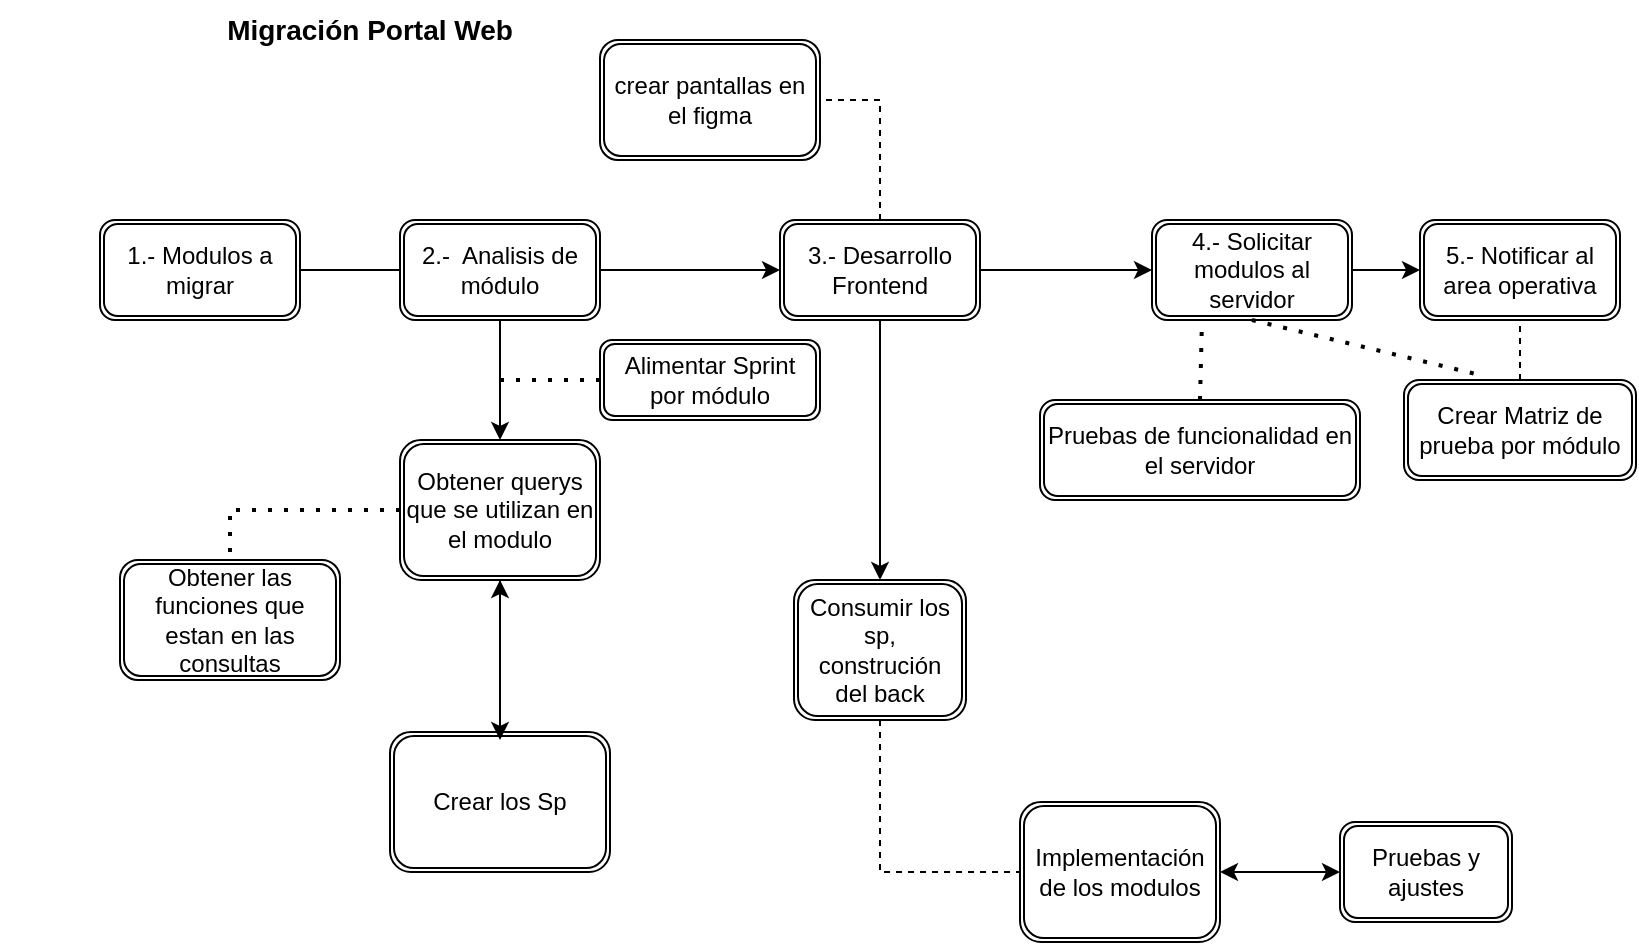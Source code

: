 <mxfile version="24.1.0" type="device">
  <diagram name="Página-1" id="y2MyDRsZHRYeEAr3EYyj">
    <mxGraphModel dx="1661" dy="1677" grid="1" gridSize="10" guides="1" tooltips="1" connect="1" arrows="1" fold="1" page="1" pageScale="1" pageWidth="827" pageHeight="1169" math="0" shadow="0">
      <root>
        <mxCell id="0" />
        <mxCell id="1" parent="0" />
        <mxCell id="-XCpeLoYGi3eG-vCvjcC-1" value="1.- Modulos a migrar" style="shape=ext;double=1;rounded=1;whiteSpace=wrap;html=1;" parent="1" vertex="1">
          <mxGeometry x="40" y="-910" width="100" height="50" as="geometry" />
        </mxCell>
        <mxCell id="-XCpeLoYGi3eG-vCvjcC-2" value="" style="endArrow=classic;html=1;rounded=0;exitX=1;exitY=0.5;exitDx=0;exitDy=0;" parent="1" source="-XCpeLoYGi3eG-vCvjcC-1" edge="1">
          <mxGeometry width="50" height="50" relative="1" as="geometry">
            <mxPoint x="360" y="-710" as="sourcePoint" />
            <mxPoint x="210" y="-885" as="targetPoint" />
          </mxGeometry>
        </mxCell>
        <mxCell id="-XCpeLoYGi3eG-vCvjcC-3" value="2.-&amp;nbsp; Analisis de módulo" style="shape=ext;double=1;rounded=1;whiteSpace=wrap;html=1;" parent="1" vertex="1">
          <mxGeometry x="190" y="-910" width="100" height="50" as="geometry" />
        </mxCell>
        <mxCell id="-XCpeLoYGi3eG-vCvjcC-8" value="" style="endArrow=classic;html=1;rounded=0;exitX=0.5;exitY=1;exitDx=0;exitDy=0;entryX=0.5;entryY=0;entryDx=0;entryDy=0;" parent="1" source="-XCpeLoYGi3eG-vCvjcC-3" target="-XCpeLoYGi3eG-vCvjcC-9" edge="1">
          <mxGeometry width="50" height="50" relative="1" as="geometry">
            <mxPoint x="320" y="-885" as="sourcePoint" />
            <mxPoint x="260" y="-810" as="targetPoint" />
          </mxGeometry>
        </mxCell>
        <mxCell id="-XCpeLoYGi3eG-vCvjcC-9" value="Obtener querys que se utilizan en el modulo" style="shape=ext;double=1;rounded=1;whiteSpace=wrap;html=1;" parent="1" vertex="1">
          <mxGeometry x="190" y="-800" width="100" height="70" as="geometry" />
        </mxCell>
        <mxCell id="-XCpeLoYGi3eG-vCvjcC-10" value="Obtener las funciones que estan en las consultas" style="shape=ext;double=1;rounded=1;whiteSpace=wrap;html=1;" parent="1" vertex="1">
          <mxGeometry x="50" y="-740" width="110" height="60" as="geometry" />
        </mxCell>
        <mxCell id="Bvt2-2GDxwBjdXyRdOmz-2" value="" style="edgeStyle=orthogonalEdgeStyle;rounded=0;orthogonalLoop=1;jettySize=auto;html=1;" parent="1" source="-XCpeLoYGi3eG-vCvjcC-14" target="-XCpeLoYGi3eG-vCvjcC-9" edge="1">
          <mxGeometry relative="1" as="geometry" />
        </mxCell>
        <mxCell id="-XCpeLoYGi3eG-vCvjcC-14" value="Crear los Sp" style="shape=ext;double=1;rounded=1;whiteSpace=wrap;html=1;" parent="1" vertex="1">
          <mxGeometry x="185" y="-654" width="110" height="70" as="geometry" />
        </mxCell>
        <mxCell id="-XCpeLoYGi3eG-vCvjcC-17" value="" style="endArrow=none;dashed=1;html=1;dashPattern=1 3;strokeWidth=2;rounded=0;exitX=0;exitY=0.5;exitDx=0;exitDy=0;entryX=0.5;entryY=0;entryDx=0;entryDy=0;" parent="1" source="-XCpeLoYGi3eG-vCvjcC-9" target="-XCpeLoYGi3eG-vCvjcC-10" edge="1">
          <mxGeometry width="50" height="50" relative="1" as="geometry">
            <mxPoint x="360" y="-710" as="sourcePoint" />
            <mxPoint x="410" y="-760" as="targetPoint" />
            <Array as="points">
              <mxPoint x="105" y="-765" />
            </Array>
          </mxGeometry>
        </mxCell>
        <mxCell id="-XCpeLoYGi3eG-vCvjcC-18" value="3.- Desarrollo Frontend" style="shape=ext;double=1;rounded=1;whiteSpace=wrap;html=1;" parent="1" vertex="1">
          <mxGeometry x="380" y="-910" width="100" height="50" as="geometry" />
        </mxCell>
        <mxCell id="-XCpeLoYGi3eG-vCvjcC-21" value="" style="endArrow=classic;html=1;rounded=0;exitX=1;exitY=0.5;exitDx=0;exitDy=0;entryX=0;entryY=0.5;entryDx=0;entryDy=0;" parent="1" source="-XCpeLoYGi3eG-vCvjcC-3" target="-XCpeLoYGi3eG-vCvjcC-18" edge="1">
          <mxGeometry width="50" height="50" relative="1" as="geometry">
            <mxPoint x="320" y="-885.5" as="sourcePoint" />
            <mxPoint x="390" y="-885" as="targetPoint" />
          </mxGeometry>
        </mxCell>
        <mxCell id="-XCpeLoYGi3eG-vCvjcC-22" value="Consumir los sp, construción del back" style="shape=ext;double=1;rounded=1;whiteSpace=wrap;html=1;" parent="1" vertex="1">
          <mxGeometry x="387" y="-730" width="86" height="70" as="geometry" />
        </mxCell>
        <mxCell id="-XCpeLoYGi3eG-vCvjcC-23" value="Implementación de los modulos" style="shape=ext;double=1;rounded=1;whiteSpace=wrap;html=1;" parent="1" vertex="1">
          <mxGeometry x="500" y="-619" width="100" height="70" as="geometry" />
        </mxCell>
        <mxCell id="-XCpeLoYGi3eG-vCvjcC-24" value="Pruebas y ajustes" style="shape=ext;double=1;rounded=1;whiteSpace=wrap;html=1;" parent="1" vertex="1">
          <mxGeometry x="660" y="-609" width="86" height="50" as="geometry" />
        </mxCell>
        <mxCell id="-XCpeLoYGi3eG-vCvjcC-25" value="" style="endArrow=classic;html=1;rounded=0;exitX=0.5;exitY=1;exitDx=0;exitDy=0;entryX=0.5;entryY=0;entryDx=0;entryDy=0;" parent="1" source="-XCpeLoYGi3eG-vCvjcC-18" target="-XCpeLoYGi3eG-vCvjcC-22" edge="1">
          <mxGeometry width="50" height="50" relative="1" as="geometry">
            <mxPoint x="540" y="-710" as="sourcePoint" />
            <mxPoint x="590" y="-760" as="targetPoint" />
          </mxGeometry>
        </mxCell>
        <mxCell id="-XCpeLoYGi3eG-vCvjcC-28" value="" style="endArrow=none;dashed=1;html=1;rounded=0;entryX=0;entryY=0.5;entryDx=0;entryDy=0;exitX=0.5;exitY=1;exitDx=0;exitDy=0;" parent="1" source="-XCpeLoYGi3eG-vCvjcC-22" target="-XCpeLoYGi3eG-vCvjcC-23" edge="1">
          <mxGeometry width="50" height="50" relative="1" as="geometry">
            <mxPoint x="446" y="-690" as="sourcePoint" />
            <mxPoint x="496" y="-740" as="targetPoint" />
            <Array as="points">
              <mxPoint x="430" y="-584" />
            </Array>
          </mxGeometry>
        </mxCell>
        <mxCell id="-XCpeLoYGi3eG-vCvjcC-29" value="" style="endArrow=classic;startArrow=classic;html=1;rounded=0;exitX=1;exitY=0.5;exitDx=0;exitDy=0;entryX=0;entryY=0.5;entryDx=0;entryDy=0;" parent="1" source="-XCpeLoYGi3eG-vCvjcC-23" target="-XCpeLoYGi3eG-vCvjcC-24" edge="1">
          <mxGeometry width="50" height="50" relative="1" as="geometry">
            <mxPoint x="540" y="-710" as="sourcePoint" />
            <mxPoint x="590" y="-760" as="targetPoint" />
          </mxGeometry>
        </mxCell>
        <mxCell id="-XCpeLoYGi3eG-vCvjcC-30" value="4.- Solicitar modulos al servidor" style="shape=ext;double=1;rounded=1;whiteSpace=wrap;html=1;" parent="1" vertex="1">
          <mxGeometry x="566" y="-910" width="100" height="50" as="geometry" />
        </mxCell>
        <mxCell id="-XCpeLoYGi3eG-vCvjcC-31" value="" style="endArrow=classic;html=1;rounded=0;exitX=1;exitY=0.5;exitDx=0;exitDy=0;entryX=0;entryY=0.5;entryDx=0;entryDy=0;" parent="1" source="-XCpeLoYGi3eG-vCvjcC-18" target="-XCpeLoYGi3eG-vCvjcC-30" edge="1">
          <mxGeometry width="50" height="50" relative="1" as="geometry">
            <mxPoint x="670" y="-710" as="sourcePoint" />
            <mxPoint x="720" y="-760" as="targetPoint" />
          </mxGeometry>
        </mxCell>
        <mxCell id="-XCpeLoYGi3eG-vCvjcC-32" value="Pruebas de funcionalidad en el servidor" style="shape=ext;double=1;rounded=1;whiteSpace=wrap;html=1;" parent="1" vertex="1">
          <mxGeometry x="510" y="-820" width="160" height="50" as="geometry" />
        </mxCell>
        <mxCell id="-XCpeLoYGi3eG-vCvjcC-33" value="5.- Notificar al area operativa" style="shape=ext;double=1;rounded=1;whiteSpace=wrap;html=1;" parent="1" vertex="1">
          <mxGeometry x="700" y="-910" width="100" height="50" as="geometry" />
        </mxCell>
        <mxCell id="-XCpeLoYGi3eG-vCvjcC-34" value="" style="endArrow=none;dashed=1;html=1;dashPattern=1 3;strokeWidth=2;rounded=0;entryX=0.25;entryY=1;entryDx=0;entryDy=0;exitX=0.5;exitY=0;exitDx=0;exitDy=0;" parent="1" source="-XCpeLoYGi3eG-vCvjcC-32" target="-XCpeLoYGi3eG-vCvjcC-30" edge="1">
          <mxGeometry width="50" height="50" relative="1" as="geometry">
            <mxPoint x="670" y="-710" as="sourcePoint" />
            <mxPoint x="720" y="-760" as="targetPoint" />
          </mxGeometry>
        </mxCell>
        <mxCell id="-XCpeLoYGi3eG-vCvjcC-35" value="" style="endArrow=classic;html=1;rounded=0;exitX=1;exitY=0.5;exitDx=0;exitDy=0;entryX=0;entryY=0.5;entryDx=0;entryDy=0;" parent="1" source="-XCpeLoYGi3eG-vCvjcC-30" target="-XCpeLoYGi3eG-vCvjcC-33" edge="1">
          <mxGeometry width="50" height="50" relative="1" as="geometry">
            <mxPoint x="670" y="-710" as="sourcePoint" />
            <mxPoint x="720" y="-760" as="targetPoint" />
          </mxGeometry>
        </mxCell>
        <mxCell id="-XCpeLoYGi3eG-vCvjcC-36" value="Crear Matriz de prueba por módulo" style="shape=ext;double=1;rounded=1;whiteSpace=wrap;html=1;" parent="1" vertex="1">
          <mxGeometry x="692" y="-830" width="116" height="50" as="geometry" />
        </mxCell>
        <mxCell id="-XCpeLoYGi3eG-vCvjcC-37" value="" style="endArrow=none;dashed=1;html=1;rounded=0;entryX=0.5;entryY=1;entryDx=0;entryDy=0;exitX=0.5;exitY=0;exitDx=0;exitDy=0;" parent="1" source="-XCpeLoYGi3eG-vCvjcC-36" target="-XCpeLoYGi3eG-vCvjcC-33" edge="1">
          <mxGeometry width="50" height="50" relative="1" as="geometry">
            <mxPoint x="430" y="-670" as="sourcePoint" />
            <mxPoint x="480" y="-720" as="targetPoint" />
          </mxGeometry>
        </mxCell>
        <mxCell id="-XCpeLoYGi3eG-vCvjcC-39" value="&lt;b&gt;&lt;font style=&quot;font-size: 14px;&quot;&gt;Migración Portal Web&lt;/font&gt;&lt;/b&gt;" style="text;html=1;align=center;verticalAlign=middle;whiteSpace=wrap;rounded=0;" parent="1" vertex="1">
          <mxGeometry x="-10" y="-1020" width="370" height="30" as="geometry" />
        </mxCell>
        <mxCell id="Bvt2-2GDxwBjdXyRdOmz-1" value="" style="endArrow=classic;html=1;rounded=0;exitX=0.5;exitY=1;exitDx=0;exitDy=0;entryX=0.5;entryY=0.057;entryDx=0;entryDy=0;entryPerimeter=0;" parent="1" source="-XCpeLoYGi3eG-vCvjcC-9" target="-XCpeLoYGi3eG-vCvjcC-14" edge="1">
          <mxGeometry width="50" height="50" relative="1" as="geometry">
            <mxPoint x="239.5" y="-720" as="sourcePoint" />
            <mxPoint x="240" y="-660" as="targetPoint" />
          </mxGeometry>
        </mxCell>
        <mxCell id="Bvt2-2GDxwBjdXyRdOmz-3" value="Alimentar Sprint por módulo" style="shape=ext;double=1;rounded=1;whiteSpace=wrap;html=1;" parent="1" vertex="1">
          <mxGeometry x="290" y="-850" width="110" height="40" as="geometry" />
        </mxCell>
        <mxCell id="Bvt2-2GDxwBjdXyRdOmz-4" value="" style="endArrow=none;dashed=1;html=1;dashPattern=1 3;strokeWidth=2;rounded=0;entryX=0;entryY=0.5;entryDx=0;entryDy=0;" parent="1" target="Bvt2-2GDxwBjdXyRdOmz-3" edge="1">
          <mxGeometry width="50" height="50" relative="1" as="geometry">
            <mxPoint x="240" y="-830" as="sourcePoint" />
            <mxPoint x="280" y="-830" as="targetPoint" />
          </mxGeometry>
        </mxCell>
        <mxCell id="Bvt2-2GDxwBjdXyRdOmz-5" value="" style="endArrow=none;dashed=1;html=1;dashPattern=1 3;strokeWidth=2;rounded=0;entryX=0.31;entryY=-0.06;entryDx=0;entryDy=0;entryPerimeter=0;exitX=0.5;exitY=1;exitDx=0;exitDy=0;" parent="1" source="-XCpeLoYGi3eG-vCvjcC-30" target="-XCpeLoYGi3eG-vCvjcC-36" edge="1">
          <mxGeometry width="50" height="50" relative="1" as="geometry">
            <mxPoint x="620" y="-833" as="sourcePoint" />
            <mxPoint x="440" y="-730" as="targetPoint" />
            <Array as="points" />
          </mxGeometry>
        </mxCell>
        <mxCell id="3AKWuXgy5i1J9Ryd43Ui-2" value="crear pantallas en el figma" style="shape=ext;double=1;rounded=1;whiteSpace=wrap;html=1;" vertex="1" parent="1">
          <mxGeometry x="290" y="-1000" width="110" height="60" as="geometry" />
        </mxCell>
        <mxCell id="3AKWuXgy5i1J9Ryd43Ui-3" value="" style="endArrow=none;dashed=1;html=1;rounded=0;exitX=0.5;exitY=0;exitDx=0;exitDy=0;entryX=1;entryY=0.5;entryDx=0;entryDy=0;" edge="1" parent="1" source="-XCpeLoYGi3eG-vCvjcC-18" target="3AKWuXgy5i1J9Ryd43Ui-2">
          <mxGeometry width="50" height="50" relative="1" as="geometry">
            <mxPoint x="390" y="-780" as="sourcePoint" />
            <mxPoint x="440" y="-830" as="targetPoint" />
            <Array as="points">
              <mxPoint x="430" y="-970" />
            </Array>
          </mxGeometry>
        </mxCell>
      </root>
    </mxGraphModel>
  </diagram>
</mxfile>

